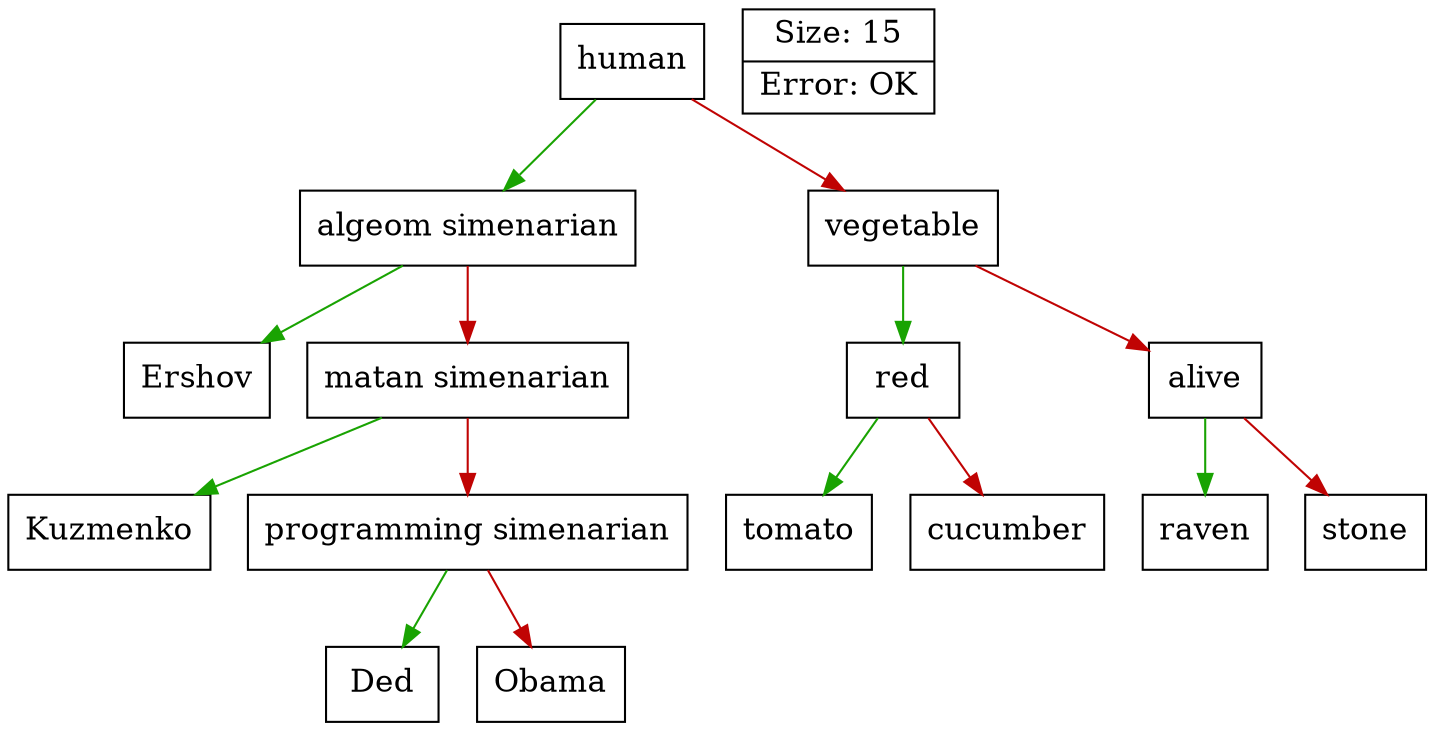 digraph List {
	node [shape="record", fontsize=15] ;
	rankdir=TB;
	"0x556235778a10" [label = "{Ershov}"]
	"0x556235778b50" [label = "{Kuzmenko}"]
	"0x556235778c90" [label = "{Ded}"]
	"0x556235778d30" [label = "{Obama}"]
	"0x556235778bf0" [label = "{programming simenarian}"]
	"0x556235778ab0" [label = "{matan simenarian}"]
	"0x556235778970" [label = "{algeom simenarian}"]
	"0x556235778f10" [label = "{tomato}"]
	"0x556235778fb0" [label = "{cucumber}"]
	"0x556235778e70" [label = "{red}"]
	"0x5562357790f0" [label = "{raven}"]
	"0x556235779190" [label = "{stone}"]
	"0x556235779050" [label = "{alive}"]
	"0x556235778dd0" [label = "{vegetable}"]
	"0x5562357778c0" [label = "{human}"]
	edge [color = "#19A302"] ;
	"0x5562357778c0" -> "0x556235778970";
	edge [color = "#19A302"] ;
	"0x556235778970" -> "0x556235778a10";
	edge [color = "#19A302"] ;
	edge [color = "#C00303"] ;
	edge [color = "#C00303"] ;
	"0x556235778970" -> "0x556235778ab0";
	edge [color = "#19A302"] ;
	"0x556235778ab0" -> "0x556235778b50";
	edge [color = "#19A302"] ;
	edge [color = "#C00303"] ;
	edge [color = "#C00303"] ;
	"0x556235778ab0" -> "0x556235778bf0";
	edge [color = "#19A302"] ;
	"0x556235778bf0" -> "0x556235778c90";
	edge [color = "#19A302"] ;
	edge [color = "#C00303"] ;
	edge [color = "#C00303"] ;
	"0x556235778bf0" -> "0x556235778d30";
	edge [color = "#19A302"] ;
	edge [color = "#C00303"] ;
	edge [color = "#C00303"] ;
	"0x5562357778c0" -> "0x556235778dd0";
	edge [color = "#19A302"] ;
	"0x556235778dd0" -> "0x556235778e70";
	edge [color = "#19A302"] ;
	"0x556235778e70" -> "0x556235778f10";
	edge [color = "#19A302"] ;
	edge [color = "#C00303"] ;
	edge [color = "#C00303"] ;
	"0x556235778e70" -> "0x556235778fb0";
	edge [color = "#19A302"] ;
	edge [color = "#C00303"] ;
	edge [color = "#C00303"] ;
	"0x556235778dd0" -> "0x556235779050";
	edge [color = "#19A302"] ;
	"0x556235779050" -> "0x5562357790f0";
	edge [color = "#19A302"] ;
	edge [color = "#C00303"] ;
	edge [color = "#C00303"] ;
	"0x556235779050" -> "0x556235779190";
	edge [color = "#19A302"] ;
	edge [color = "#C00303"] ;
info [label = "{Size: 15 | Error: OK}"]}